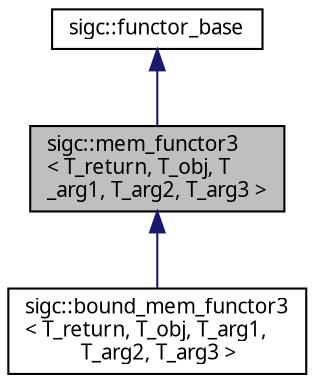 digraph "sigc::mem_functor3&lt; T_return, T_obj, T_arg1, T_arg2, T_arg3 &gt;"
{
  edge [fontname="Sans",fontsize="10",labelfontname="Sans",labelfontsize="10"];
  node [fontname="Sans",fontsize="10",shape=record];
  Node1 [label="sigc::mem_functor3\l\< T_return, T_obj, T\l_arg1, T_arg2, T_arg3 \>",height=0.2,width=0.4,color="black", fillcolor="grey75", style="filled" fontcolor="black"];
  Node2 -> Node1 [dir="back",color="midnightblue",fontsize="10",style="solid",fontname="Sans"];
  Node2 [label="sigc::functor_base",height=0.2,width=0.4,color="black", fillcolor="white", style="filled",URL="$structsigc_1_1functor__base.html",tooltip="A hint to the compiler."];
  Node1 -> Node3 [dir="back",color="midnightblue",fontsize="10",style="solid",fontname="Sans"];
  Node3 [label="sigc::bound_mem_functor3\l\< T_return, T_obj, T_arg1,\l T_arg2, T_arg3 \>",height=0.2,width=0.4,color="black", fillcolor="white", style="filled",URL="$classsigc_1_1bound__mem__functor3.html",tooltip="bound_mem_functor3 encapsulates a method with 3 arguments and an object instance."];
}
